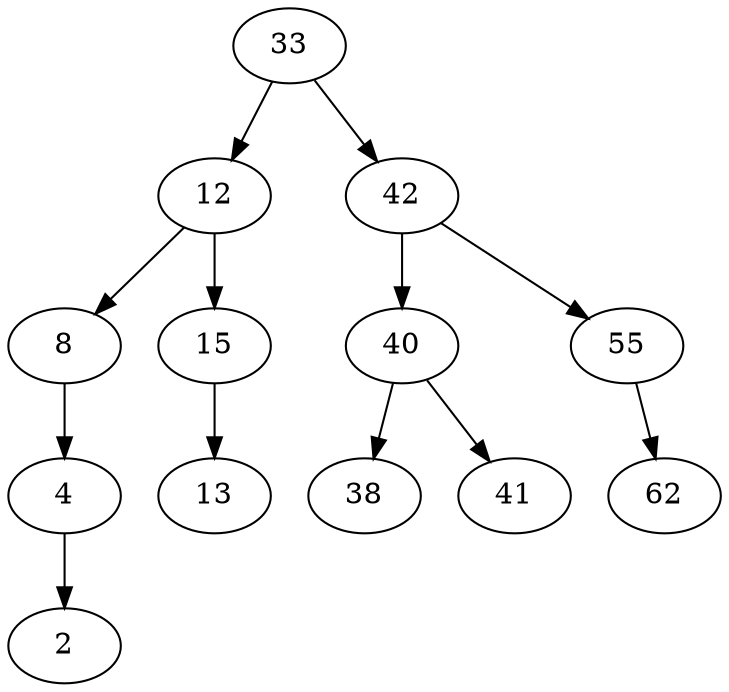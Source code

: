 digraph G {
5593129216[label="33"]
5593129216 -> 5593129248
5593129216 -> 5593129088
5593129248[label="12"]
5593129248 -> 5593129120
5593129248 -> 5593128960
5593129120[label="8"]
5593129120 -> 5593128256
5593128256[label="4"]
5593128256 -> 5593128416
5593128416[label="2"]
5593128960[label="15"]
5593128960 -> 5593128448
5593128448[label="13"]
5593129088[label="42"]
5593129088 -> 5593128992
5593129088 -> 5593128224
5593128992[label="40"]
5593128992 -> 5593128288
5593128992 -> 5593128320
5593128288[label="38"]
5593128320[label="41"]
5593128224[label="55"]
5593128224 -> 5593128384
5593128384[label="62"]
}
